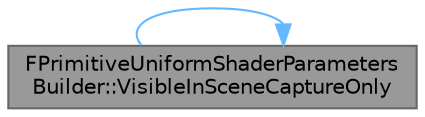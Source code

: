 digraph "FPrimitiveUniformShaderParametersBuilder::VisibleInSceneCaptureOnly"
{
 // INTERACTIVE_SVG=YES
 // LATEX_PDF_SIZE
  bgcolor="transparent";
  edge [fontname=Helvetica,fontsize=10,labelfontname=Helvetica,labelfontsize=10];
  node [fontname=Helvetica,fontsize=10,shape=box,height=0.2,width=0.4];
  rankdir="LR";
  Node1 [id="Node000001",label="FPrimitiveUniformShaderParameters\lBuilder::VisibleInSceneCaptureOnly",height=0.2,width=0.4,color="gray40", fillcolor="grey60", style="filled", fontcolor="black",tooltip=" "];
  Node1 -> Node1 [id="edge1_Node000001_Node000001",color="steelblue1",style="solid",tooltip=" "];
}
